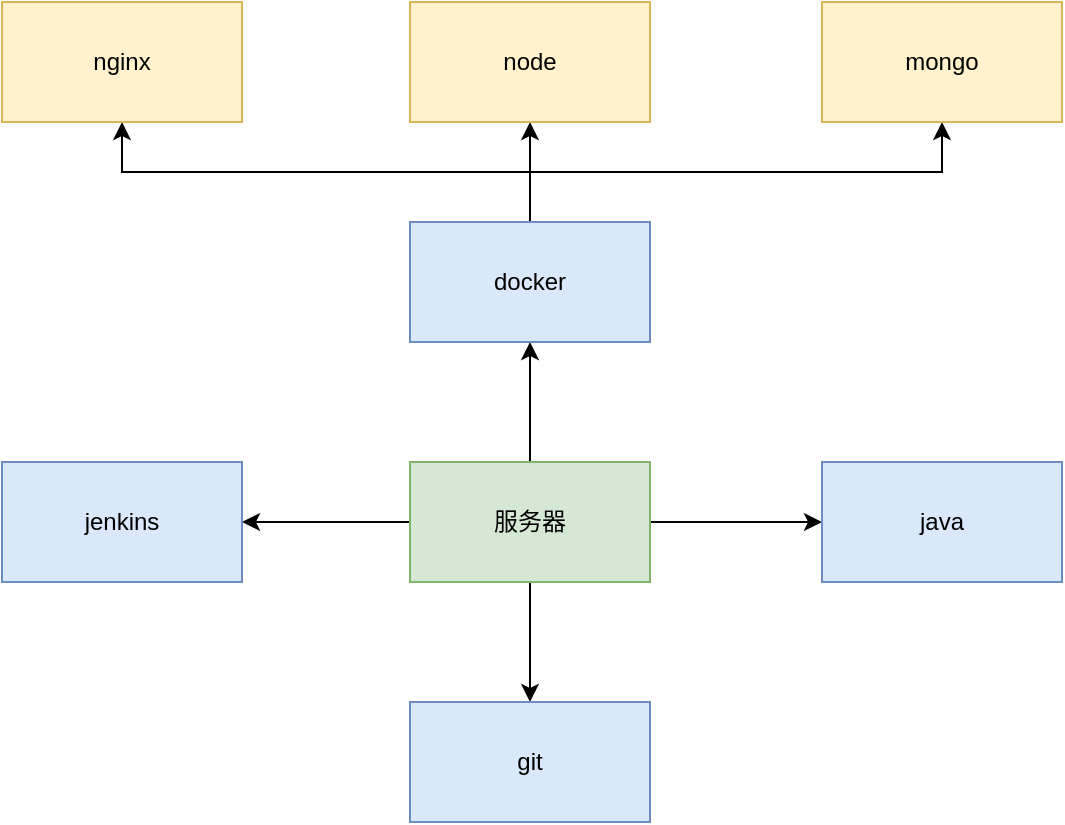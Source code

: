 <mxfile version="14.6.0" type="github">
  <diagram id="k56n4-QYQtf23_tvAlif" name="第 1 页">
    <mxGraphModel dx="2066" dy="1076" grid="1" gridSize="10" guides="1" tooltips="1" connect="1" arrows="1" fold="1" page="1" pageScale="1" pageWidth="827" pageHeight="1169" math="0" shadow="0">
      <root>
        <mxCell id="0" />
        <mxCell id="1" parent="0" />
        <mxCell id="v35lrGVm6HXY6JenAuAG-6" style="edgeStyle=orthogonalEdgeStyle;rounded=0;orthogonalLoop=1;jettySize=auto;html=1;exitX=0.5;exitY=0;exitDx=0;exitDy=0;entryX=0.5;entryY=1;entryDx=0;entryDy=0;" parent="1" source="v35lrGVm6HXY6JenAuAG-2" target="v35lrGVm6HXY6JenAuAG-3" edge="1">
          <mxGeometry relative="1" as="geometry" />
        </mxCell>
        <mxCell id="v35lrGVm6HXY6JenAuAG-7" style="edgeStyle=orthogonalEdgeStyle;rounded=0;orthogonalLoop=1;jettySize=auto;html=1;exitX=0.5;exitY=1;exitDx=0;exitDy=0;" parent="1" source="v35lrGVm6HXY6JenAuAG-2" target="v35lrGVm6HXY6JenAuAG-4" edge="1">
          <mxGeometry relative="1" as="geometry" />
        </mxCell>
        <mxCell id="v35lrGVm6HXY6JenAuAG-15" style="edgeStyle=orthogonalEdgeStyle;rounded=0;orthogonalLoop=1;jettySize=auto;html=1;exitX=0;exitY=0.5;exitDx=0;exitDy=0;entryX=1;entryY=0.5;entryDx=0;entryDy=0;" parent="1" source="v35lrGVm6HXY6JenAuAG-2" target="v35lrGVm6HXY6JenAuAG-14" edge="1">
          <mxGeometry relative="1" as="geometry" />
        </mxCell>
        <mxCell id="Pi-T_wJctpR7PkuyeZ9r-3" style="edgeStyle=orthogonalEdgeStyle;rounded=0;orthogonalLoop=1;jettySize=auto;html=1;exitX=1;exitY=0.5;exitDx=0;exitDy=0;entryX=0;entryY=0.5;entryDx=0;entryDy=0;" edge="1" parent="1" source="v35lrGVm6HXY6JenAuAG-2" target="Pi-T_wJctpR7PkuyeZ9r-1">
          <mxGeometry relative="1" as="geometry" />
        </mxCell>
        <mxCell id="v35lrGVm6HXY6JenAuAG-2" value="服务器" style="rounded=0;whiteSpace=wrap;html=1;fillColor=#d5e8d4;strokeColor=#82b366;" parent="1" vertex="1">
          <mxGeometry x="354" y="480" width="120" height="60" as="geometry" />
        </mxCell>
        <mxCell id="v35lrGVm6HXY6JenAuAG-11" style="edgeStyle=orthogonalEdgeStyle;rounded=0;orthogonalLoop=1;jettySize=auto;html=1;exitX=0.5;exitY=0;exitDx=0;exitDy=0;entryX=0.5;entryY=1;entryDx=0;entryDy=0;" parent="1" source="v35lrGVm6HXY6JenAuAG-3" target="v35lrGVm6HXY6JenAuAG-10" edge="1">
          <mxGeometry relative="1" as="geometry" />
        </mxCell>
        <mxCell id="v35lrGVm6HXY6JenAuAG-12" style="edgeStyle=orthogonalEdgeStyle;rounded=0;orthogonalLoop=1;jettySize=auto;html=1;exitX=0.5;exitY=0;exitDx=0;exitDy=0;entryX=0.5;entryY=1;entryDx=0;entryDy=0;" parent="1" source="v35lrGVm6HXY6JenAuAG-3" target="v35lrGVm6HXY6JenAuAG-8" edge="1">
          <mxGeometry relative="1" as="geometry" />
        </mxCell>
        <mxCell id="v35lrGVm6HXY6JenAuAG-13" style="edgeStyle=orthogonalEdgeStyle;rounded=0;orthogonalLoop=1;jettySize=auto;html=1;exitX=0.5;exitY=0;exitDx=0;exitDy=0;" parent="1" source="v35lrGVm6HXY6JenAuAG-3" target="v35lrGVm6HXY6JenAuAG-9" edge="1">
          <mxGeometry relative="1" as="geometry" />
        </mxCell>
        <mxCell id="v35lrGVm6HXY6JenAuAG-3" value="docker" style="rounded=0;whiteSpace=wrap;html=1;fillColor=#dae8fc;strokeColor=#6c8ebf;" parent="1" vertex="1">
          <mxGeometry x="354" y="360" width="120" height="60" as="geometry" />
        </mxCell>
        <mxCell id="v35lrGVm6HXY6JenAuAG-4" value="git" style="rounded=0;whiteSpace=wrap;html=1;fillColor=#dae8fc;strokeColor=#6c8ebf;" parent="1" vertex="1">
          <mxGeometry x="354" y="600" width="120" height="60" as="geometry" />
        </mxCell>
        <mxCell id="v35lrGVm6HXY6JenAuAG-8" value="node" style="rounded=0;whiteSpace=wrap;html=1;fillColor=#fff2cc;strokeColor=#d6b656;" parent="1" vertex="1">
          <mxGeometry x="354" y="250" width="120" height="60" as="geometry" />
        </mxCell>
        <mxCell id="v35lrGVm6HXY6JenAuAG-9" value="mongo" style="rounded=0;whiteSpace=wrap;html=1;fillColor=#fff2cc;strokeColor=#d6b656;" parent="1" vertex="1">
          <mxGeometry x="560" y="250" width="120" height="60" as="geometry" />
        </mxCell>
        <mxCell id="v35lrGVm6HXY6JenAuAG-10" value="nginx" style="rounded=0;whiteSpace=wrap;html=1;fillColor=#fff2cc;strokeColor=#d6b656;" parent="1" vertex="1">
          <mxGeometry x="150" y="250" width="120" height="60" as="geometry" />
        </mxCell>
        <mxCell id="v35lrGVm6HXY6JenAuAG-14" value="jenkins" style="rounded=0;whiteSpace=wrap;html=1;fillColor=#dae8fc;strokeColor=#6c8ebf;" parent="1" vertex="1">
          <mxGeometry x="150" y="480" width="120" height="60" as="geometry" />
        </mxCell>
        <mxCell id="Pi-T_wJctpR7PkuyeZ9r-1" value="java" style="rounded=0;whiteSpace=wrap;html=1;fillColor=#dae8fc;strokeColor=#6c8ebf;" vertex="1" parent="1">
          <mxGeometry x="560" y="480" width="120" height="60" as="geometry" />
        </mxCell>
      </root>
    </mxGraphModel>
  </diagram>
</mxfile>
